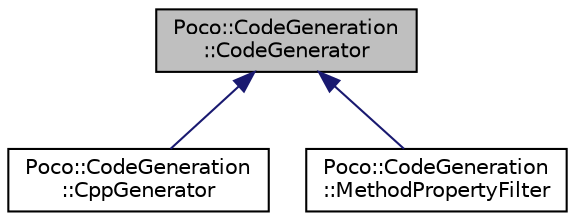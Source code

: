 digraph "Poco::CodeGeneration::CodeGenerator"
{
 // LATEX_PDF_SIZE
  edge [fontname="Helvetica",fontsize="10",labelfontname="Helvetica",labelfontsize="10"];
  node [fontname="Helvetica",fontsize="10",shape=record];
  Node1 [label="Poco::CodeGeneration\l::CodeGenerator",height=0.2,width=0.4,color="black", fillcolor="grey75", style="filled", fontcolor="black",tooltip="A CodeGenerator defines an interface for code generators."];
  Node1 -> Node2 [dir="back",color="midnightblue",fontsize="10",style="solid"];
  Node2 [label="Poco::CodeGeneration\l::CppGenerator",height=0.2,width=0.4,color="black", fillcolor="white", style="filled",URL="$classPoco_1_1CodeGeneration_1_1CppGenerator.html",tooltip="Cpp implementation of the code generator."];
  Node1 -> Node3 [dir="back",color="midnightblue",fontsize="10",style="solid"];
  Node3 [label="Poco::CodeGeneration\l::MethodPropertyFilter",height=0.2,width=0.4,color="black", fillcolor="white", style="filled",URL="$classPoco_1_1CodeGeneration_1_1MethodPropertyFilter.html",tooltip=" "];
}
